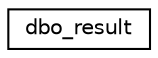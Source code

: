 digraph "Graphical Class Hierarchy"
{
  edge [fontname="Helvetica",fontsize="10",labelfontname="Helvetica",labelfontsize="10"];
  node [fontname="Helvetica",fontsize="10",shape=record];
  rankdir="LR";
  Node1 [label="dbo_result",height=0.2,width=0.4,color="black", fillcolor="white", style="filled",URL="$classdbo__result.html"];
}
